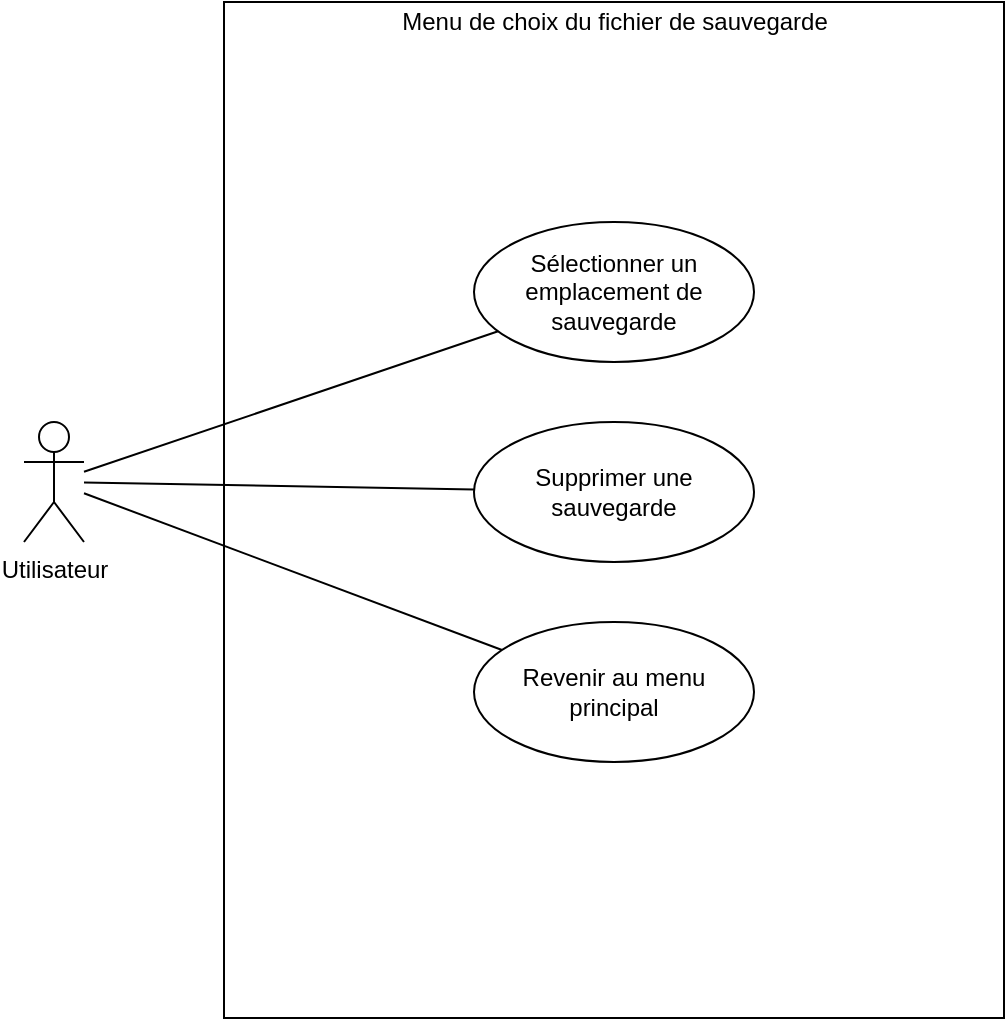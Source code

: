 <mxfile version="13.7.9" type="device"><diagram id="U7VliDpiISESCk00n0rr" name="Page-1"><mxGraphModel dx="1086" dy="806" grid="1" gridSize="10" guides="1" tooltips="1" connect="1" arrows="1" fold="1" page="1" pageScale="1" pageWidth="827" pageHeight="1169" math="0" shadow="0"><root><mxCell id="0"/><mxCell id="1" parent="0"/><mxCell id="6jPh6obt62WBTI0VYX-k-13" value="Cas d'utilisations - Options" style="text;html=1;align=center;verticalAlign=middle;resizable=0;points=[];autosize=1;" parent="1" vertex="1"><mxGeometry x="370" y="100" width="160" height="20" as="geometry"/></mxCell><mxCell id="EjI-GTK8bSe8nL-5h4XM-1" value="" style="html=1;" parent="1" vertex="1"><mxGeometry x="210" y="100" width="390" height="508" as="geometry"/></mxCell><mxCell id="EjI-GTK8bSe8nL-5h4XM-2" style="edgeStyle=none;rounded=0;orthogonalLoop=1;jettySize=auto;html=1;endArrow=none;endFill=0;endSize=11;" parent="1" source="EjI-GTK8bSe8nL-5h4XM-3" target="PLNC7L8KgF8cmsxu5s0T-2" edge="1"><mxGeometry relative="1" as="geometry"><mxPoint x="250" y="350" as="targetPoint"/></mxGeometry></mxCell><mxCell id="bgAWzIXPZx_ke4zAXzc--3" style="rounded=0;orthogonalLoop=1;jettySize=auto;html=1;endArrow=none;endFill=0;" parent="1" source="EjI-GTK8bSe8nL-5h4XM-3" target="bgAWzIXPZx_ke4zAXzc--1" edge="1"><mxGeometry relative="1" as="geometry"/></mxCell><mxCell id="bgAWzIXPZx_ke4zAXzc--4" style="edgeStyle=none;rounded=0;orthogonalLoop=1;jettySize=auto;html=1;endArrow=none;endFill=0;" parent="1" source="EjI-GTK8bSe8nL-5h4XM-3" target="bgAWzIXPZx_ke4zAXzc--2" edge="1"><mxGeometry relative="1" as="geometry"/></mxCell><mxCell id="EjI-GTK8bSe8nL-5h4XM-3" value="Utilisateur" style="shape=umlActor;verticalLabelPosition=bottom;verticalAlign=top;html=1;outlineConnect=0;" parent="1" vertex="1"><mxGeometry x="110" y="310" width="30" height="60" as="geometry"/></mxCell><mxCell id="EjI-GTK8bSe8nL-5h4XM-14" value="Menu de choix du fichier de sauvegarde" style="text;html=1;align=center;verticalAlign=middle;resizable=0;points=[];autosize=1;" parent="1" vertex="1"><mxGeometry x="290" y="100" width="230" height="20" as="geometry"/></mxCell><mxCell id="PLNC7L8KgF8cmsxu5s0T-2" value="Sélectionner un emplacement de sauvegarde" style="ellipse;whiteSpace=wrap;html=1;" parent="1" vertex="1"><mxGeometry x="335" y="210" width="140" height="70" as="geometry"/></mxCell><mxCell id="bgAWzIXPZx_ke4zAXzc--1" value="Supprimer une sauvegarde" style="ellipse;whiteSpace=wrap;html=1;" parent="1" vertex="1"><mxGeometry x="335" y="310" width="140" height="70" as="geometry"/></mxCell><mxCell id="bgAWzIXPZx_ke4zAXzc--2" value="Revenir au menu principal" style="ellipse;whiteSpace=wrap;html=1;" parent="1" vertex="1"><mxGeometry x="335" y="410" width="140" height="70" as="geometry"/></mxCell></root></mxGraphModel></diagram></mxfile>